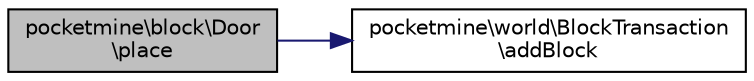 digraph "pocketmine\block\Door\place"
{
 // INTERACTIVE_SVG=YES
 // LATEX_PDF_SIZE
  edge [fontname="Helvetica",fontsize="10",labelfontname="Helvetica",labelfontsize="10"];
  node [fontname="Helvetica",fontsize="10",shape=record];
  rankdir="LR";
  Node1 [label="pocketmine\\block\\Door\l\\place",height=0.2,width=0.4,color="black", fillcolor="grey75", style="filled", fontcolor="black",tooltip=" "];
  Node1 -> Node2 [color="midnightblue",fontsize="10",style="solid",fontname="Helvetica"];
  Node2 [label="pocketmine\\world\\BlockTransaction\l\\addBlock",height=0.2,width=0.4,color="black", fillcolor="white", style="filled",URL="$d4/d3e/classpocketmine_1_1world_1_1_block_transaction.html#a386195523e909ab82e791182923dc6a2",tooltip=" "];
}
